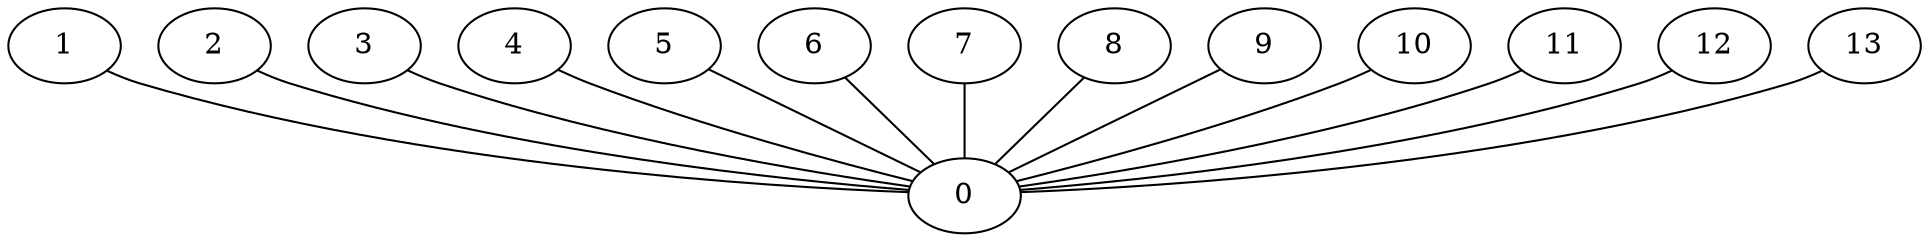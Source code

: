 graph G {
0;
1;
2;
3;
4;
5;
6;
7;
8;
9;
10;
11;
12;
13;
1--0 ;
2--0 ;
3--0 ;
4--0 ;
6--0 ;
5--0 ;
10--0 ;
9--0 ;
8--0 ;
7--0 ;
11--0 ;
13--0 ;
12--0 ;
}

